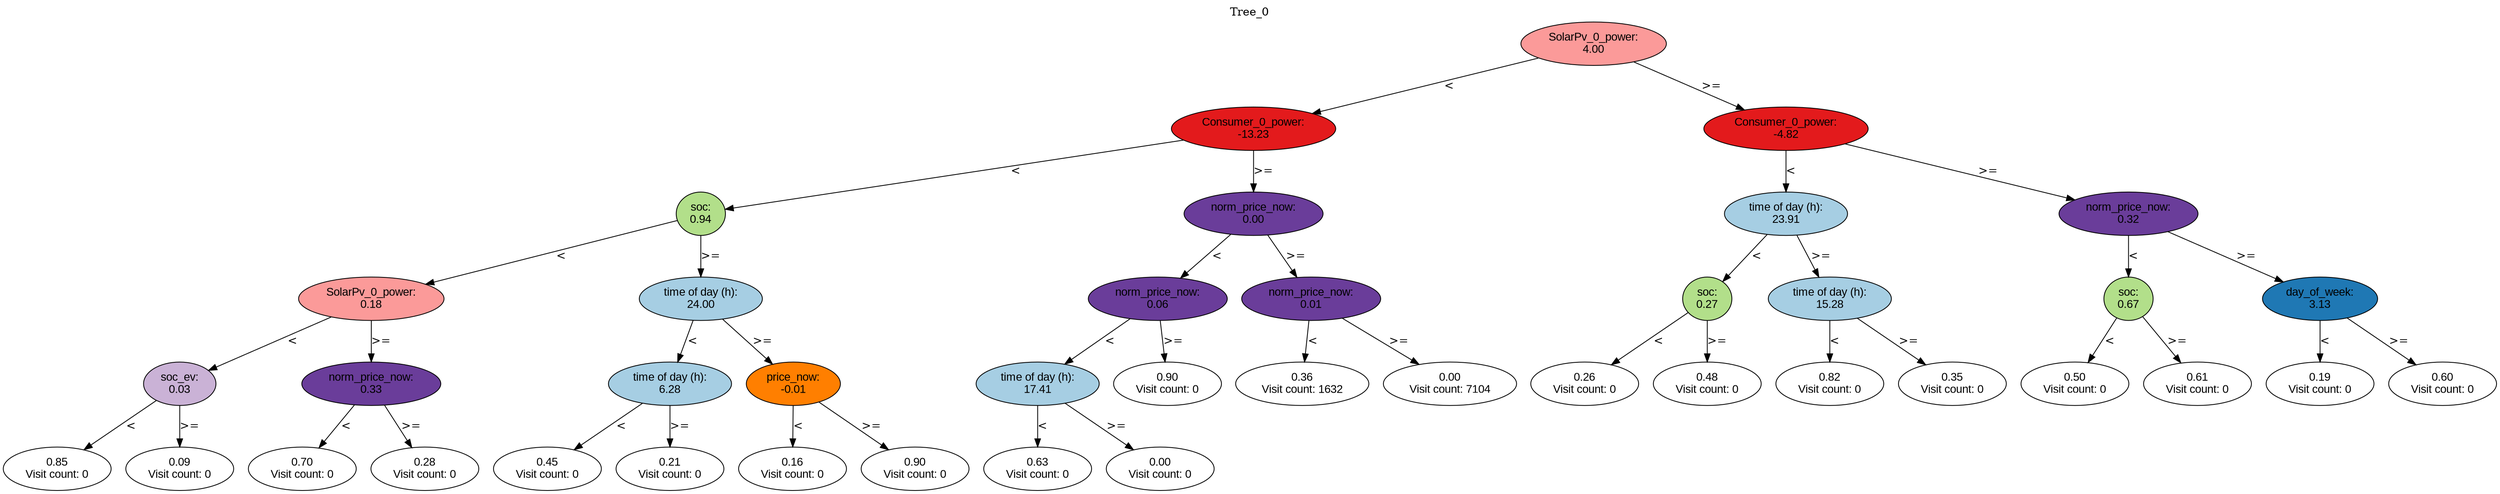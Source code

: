 digraph BST {
    node [fontname="Arial" style=filled colorscheme=paired12];
    0 [ label = "SolarPv_0_power:
4.00" fillcolor=5];
    1 [ label = "Consumer_0_power:
-13.23" fillcolor=6];
    2 [ label = "soc:
0.94" fillcolor=3];
    3 [ label = "SolarPv_0_power:
0.18" fillcolor=5];
    4 [ label = "soc_ev:
0.03" fillcolor=9];
    5 [ label = "0.85
Visit count: 0" fillcolor=white];
    6 [ label = "0.09
Visit count: 0" fillcolor=white];
    7 [ label = "norm_price_now:
0.33" fillcolor=10];
    8 [ label = "0.70
Visit count: 0" fillcolor=white];
    9 [ label = "0.28
Visit count: 0" fillcolor=white];
    10 [ label = "time of day (h):
24.00" fillcolor=1];
    11 [ label = "time of day (h):
6.28" fillcolor=1];
    12 [ label = "0.45
Visit count: 0" fillcolor=white];
    13 [ label = "0.21
Visit count: 0" fillcolor=white];
    14 [ label = "price_now:
-0.01" fillcolor=8];
    15 [ label = "0.16
Visit count: 0" fillcolor=white];
    16 [ label = "0.90
Visit count: 0" fillcolor=white];
    17 [ label = "norm_price_now:
0.00" fillcolor=10];
    18 [ label = "norm_price_now:
0.06" fillcolor=10];
    19 [ label = "time of day (h):
17.41" fillcolor=1];
    20 [ label = "0.63
Visit count: 0" fillcolor=white];
    21 [ label = "0.00
Visit count: 0" fillcolor=white];
    22 [ label = "0.90
Visit count: 0" fillcolor=white];
    23 [ label = "norm_price_now:
0.01" fillcolor=10];
    24 [ label = "0.36
Visit count: 1632" fillcolor=white];
    25 [ label = "0.00
Visit count: 7104" fillcolor=white];
    26 [ label = "Consumer_0_power:
-4.82" fillcolor=6];
    27 [ label = "time of day (h):
23.91" fillcolor=1];
    28 [ label = "soc:
0.27" fillcolor=3];
    29 [ label = "0.26
Visit count: 0" fillcolor=white];
    30 [ label = "0.48
Visit count: 0" fillcolor=white];
    31 [ label = "time of day (h):
15.28" fillcolor=1];
    32 [ label = "0.82
Visit count: 0" fillcolor=white];
    33 [ label = "0.35
Visit count: 0" fillcolor=white];
    34 [ label = "norm_price_now:
0.32" fillcolor=10];
    35 [ label = "soc:
0.67" fillcolor=3];
    36 [ label = "0.50
Visit count: 0" fillcolor=white];
    37 [ label = "0.61
Visit count: 0" fillcolor=white];
    38 [ label = "day_of_week:
3.13" fillcolor=2];
    39 [ label = "0.19
Visit count: 0" fillcolor=white];
    40 [ label = "0.60
Visit count: 0" fillcolor=white];

    0  -> 1[ label = "<"];
    0  -> 26[ label = ">="];
    1  -> 2[ label = "<"];
    1  -> 17[ label = ">="];
    2  -> 3[ label = "<"];
    2  -> 10[ label = ">="];
    3  -> 4[ label = "<"];
    3  -> 7[ label = ">="];
    4  -> 5[ label = "<"];
    4  -> 6[ label = ">="];
    7  -> 8[ label = "<"];
    7  -> 9[ label = ">="];
    10  -> 11[ label = "<"];
    10  -> 14[ label = ">="];
    11  -> 12[ label = "<"];
    11  -> 13[ label = ">="];
    14  -> 15[ label = "<"];
    14  -> 16[ label = ">="];
    17  -> 18[ label = "<"];
    17  -> 23[ label = ">="];
    18  -> 19[ label = "<"];
    18  -> 22[ label = ">="];
    19  -> 20[ label = "<"];
    19  -> 21[ label = ">="];
    23  -> 24[ label = "<"];
    23  -> 25[ label = ">="];
    26  -> 27[ label = "<"];
    26  -> 34[ label = ">="];
    27  -> 28[ label = "<"];
    27  -> 31[ label = ">="];
    28  -> 29[ label = "<"];
    28  -> 30[ label = ">="];
    31  -> 32[ label = "<"];
    31  -> 33[ label = ">="];
    34  -> 35[ label = "<"];
    34  -> 38[ label = ">="];
    35  -> 36[ label = "<"];
    35  -> 37[ label = ">="];
    38  -> 39[ label = "<"];
    38  -> 40[ label = ">="];

    labelloc="t";
    label="Tree_0";
}